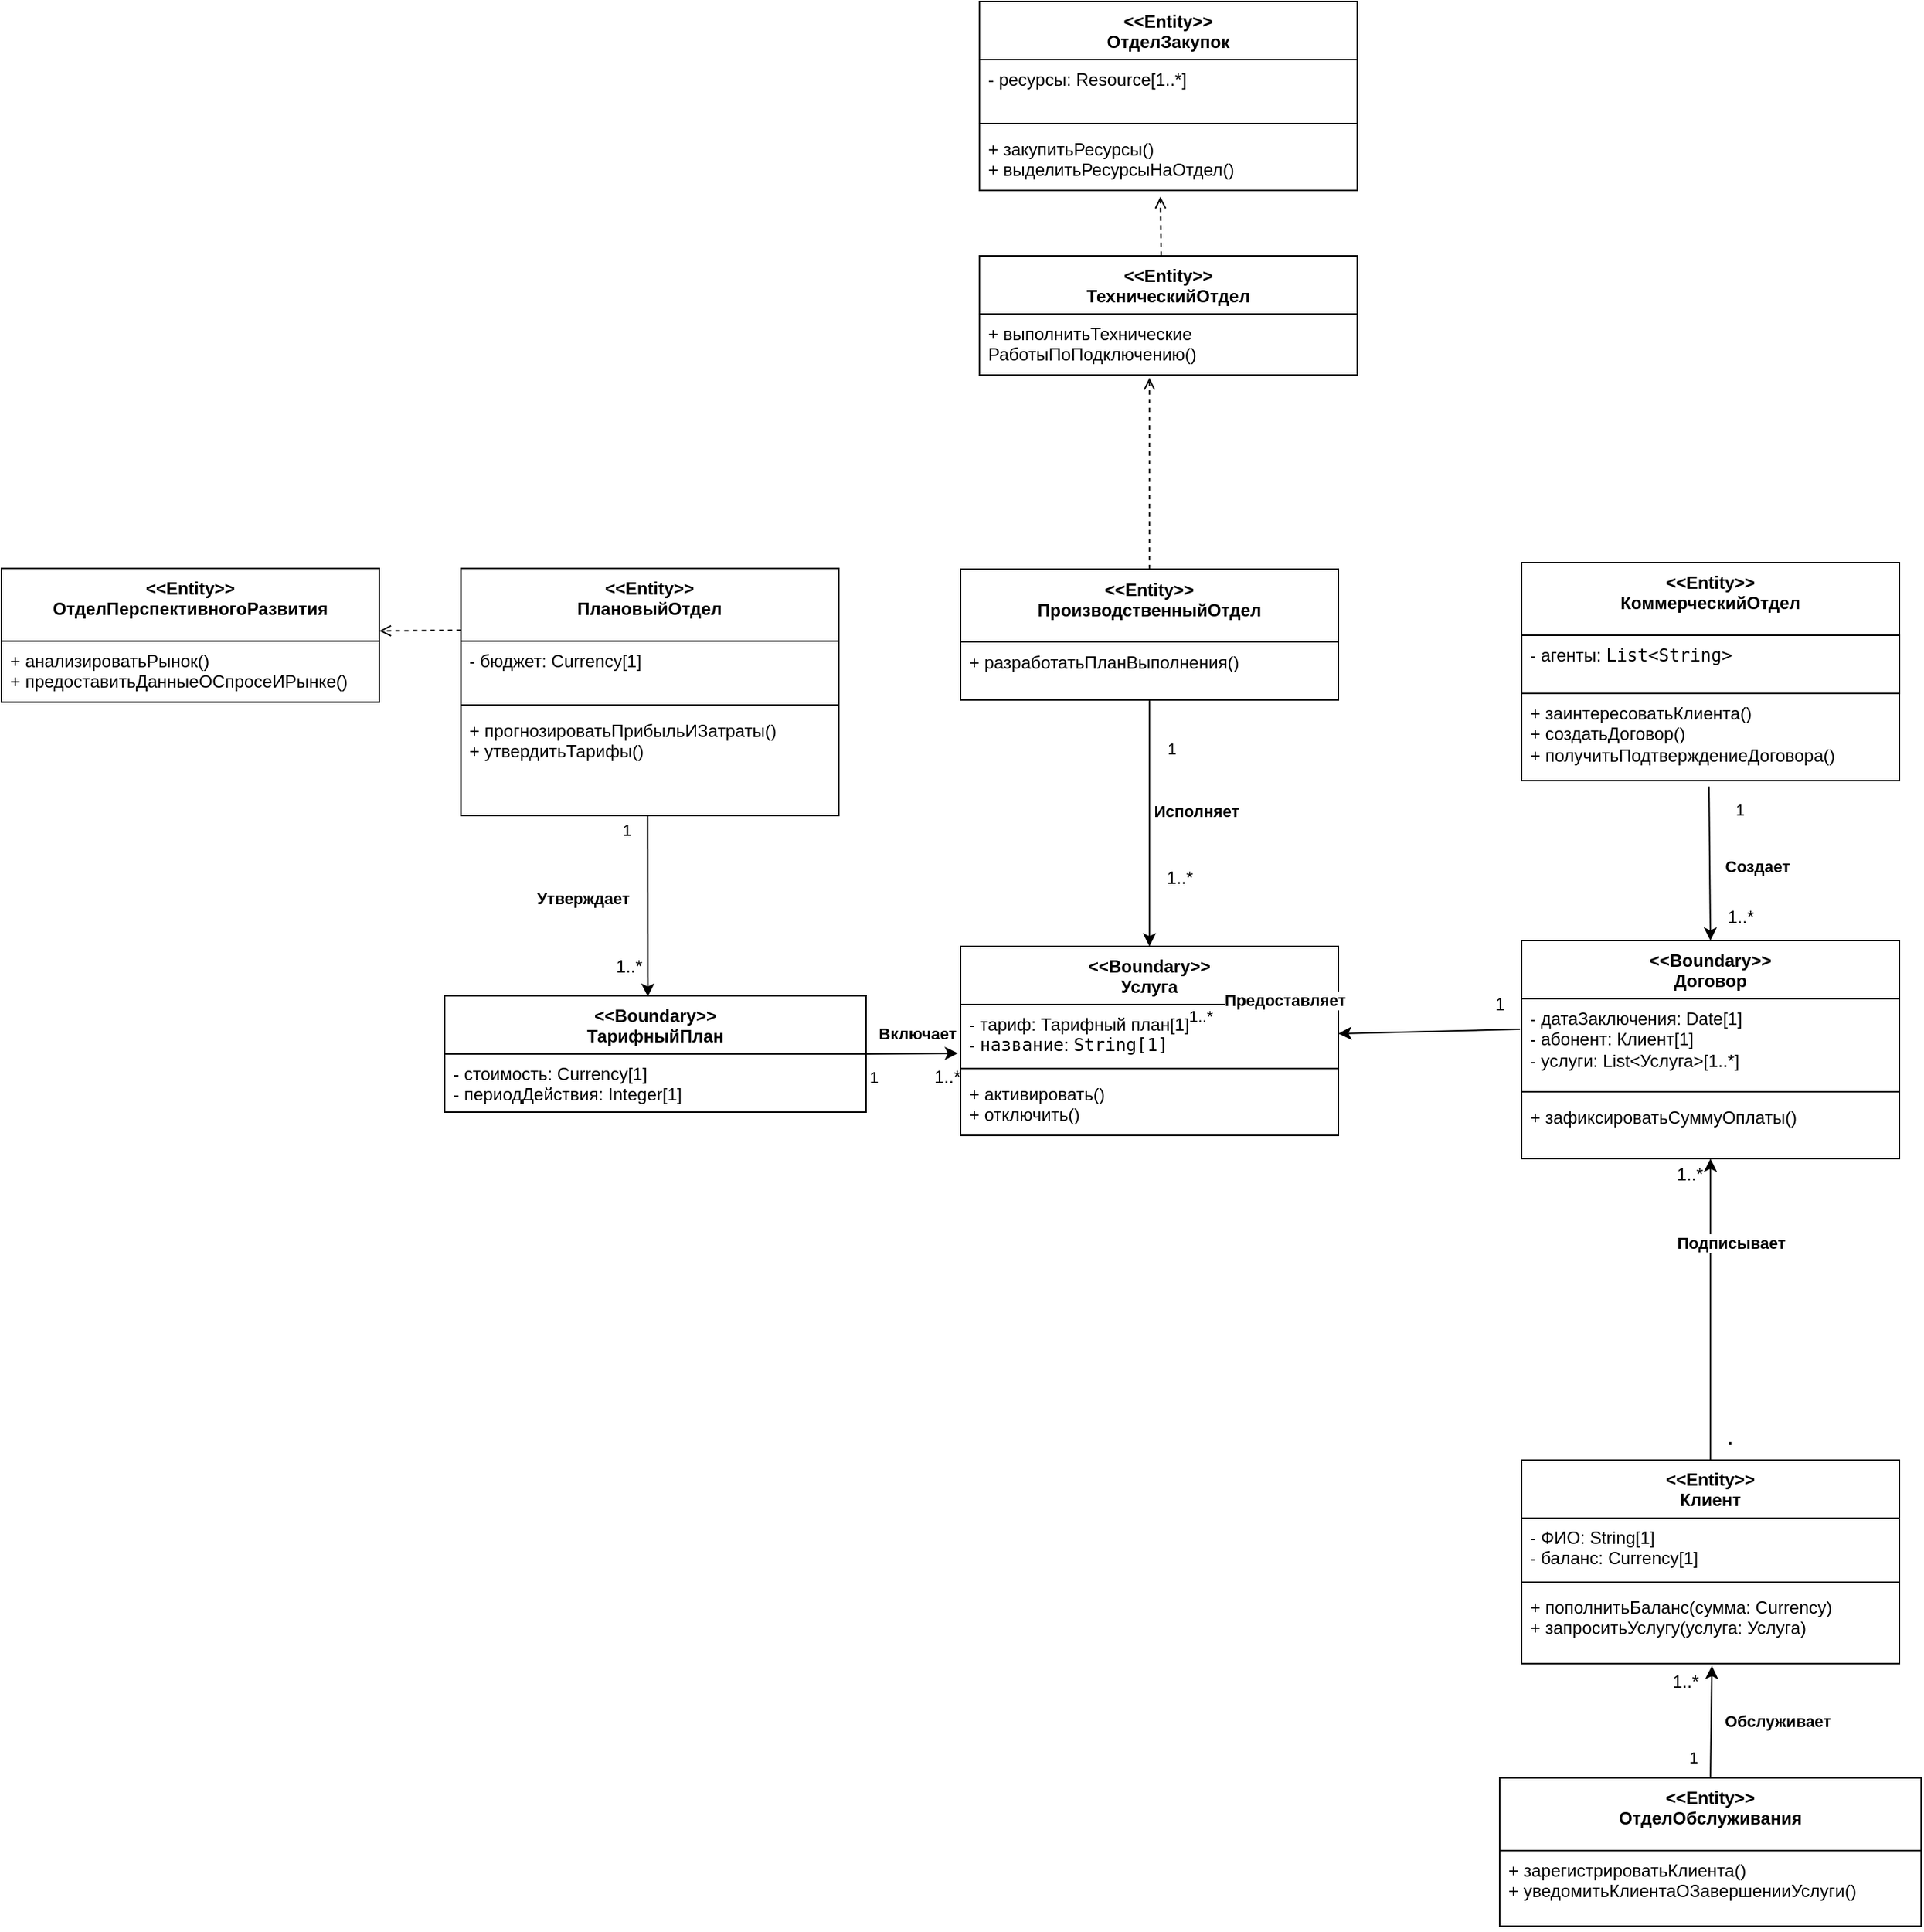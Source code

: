 <mxfile version="26.1.3">
  <diagram name="Страница — 1" id="UrVU0uqpv7EShTGXeRlz">
    <mxGraphModel dx="2607" dy="1395" grid="0" gridSize="10" guides="1" tooltips="1" connect="1" arrows="1" fold="1" page="1" pageScale="1" pageWidth="2339" pageHeight="3300" math="0" shadow="0">
      <root>
        <mxCell id="0" />
        <mxCell id="1" parent="0" />
        <mxCell id="V-TtBSGZ4l5DKQ4Nvbj8-2" value="&lt;div&gt;&amp;lt;&amp;lt;Entity&amp;gt;&amp;gt;&lt;/div&gt;&lt;div&gt;ПроизводственныйОтдел&lt;/div&gt;" style="swimlane;fontStyle=1;align=center;verticalAlign=top;childLayout=stackLayout;horizontal=1;startSize=50;horizontalStack=0;resizeParent=1;resizeParentMax=0;resizeLast=0;collapsible=1;marginBottom=0;whiteSpace=wrap;html=1;" parent="1" vertex="1">
          <mxGeometry x="1387" y="771.53" width="260" height="90" as="geometry" />
        </mxCell>
        <mxCell id="V-TtBSGZ4l5DKQ4Nvbj8-3" value="+ разработатьПланВыполнения()" style="text;strokeColor=none;fillColor=none;align=left;verticalAlign=top;spacingLeft=4;spacingRight=4;overflow=hidden;rotatable=0;points=[[0,0.5],[1,0.5]];portConstraint=eastwest;whiteSpace=wrap;html=1;" parent="V-TtBSGZ4l5DKQ4Nvbj8-2" vertex="1">
          <mxGeometry y="50" width="260" height="40" as="geometry" />
        </mxCell>
        <mxCell id="V-TtBSGZ4l5DKQ4Nvbj8-4" value="&lt;div&gt;&amp;lt;&amp;lt;Entity&amp;gt;&amp;gt;&lt;/div&gt;&lt;div&gt;ТехническийОтдел&lt;/div&gt;" style="swimlane;fontStyle=1;align=center;verticalAlign=top;childLayout=stackLayout;horizontal=1;startSize=40;horizontalStack=0;resizeParent=1;resizeParentMax=0;resizeLast=0;collapsible=1;marginBottom=0;whiteSpace=wrap;html=1;" parent="1" vertex="1">
          <mxGeometry x="1400" y="556" width="260" height="82" as="geometry" />
        </mxCell>
        <mxCell id="V-TtBSGZ4l5DKQ4Nvbj8-5" value="+&amp;nbsp;выполнитьТехнические&lt;div&gt;РаботыПоПодключению()&lt;/div&gt;" style="text;strokeColor=none;fillColor=none;align=left;verticalAlign=top;spacingLeft=4;spacingRight=4;overflow=hidden;rotatable=0;points=[[0,0.5],[1,0.5]];portConstraint=eastwest;whiteSpace=wrap;html=1;" parent="V-TtBSGZ4l5DKQ4Nvbj8-4" vertex="1">
          <mxGeometry y="40" width="260" height="42" as="geometry" />
        </mxCell>
        <mxCell id="V-TtBSGZ4l5DKQ4Nvbj8-6" value="&lt;div&gt;&amp;lt;&amp;lt;Entity&amp;gt;&amp;gt;&lt;/div&gt;&lt;div&gt;ОтделЗакупок&lt;/div&gt;" style="swimlane;fontStyle=1;align=center;verticalAlign=top;childLayout=stackLayout;horizontal=1;startSize=40;horizontalStack=0;resizeParent=1;resizeParentMax=0;resizeLast=0;collapsible=1;marginBottom=0;whiteSpace=wrap;html=1;" parent="1" vertex="1">
          <mxGeometry x="1400" y="381" width="260" height="130" as="geometry" />
        </mxCell>
        <mxCell id="V-TtBSGZ4l5DKQ4Nvbj8-7" value="&lt;div&gt;- ресурсы: Resource[1..*]&lt;/div&gt;" style="text;strokeColor=none;fillColor=none;align=left;verticalAlign=top;spacingLeft=4;spacingRight=4;overflow=hidden;rotatable=0;points=[[0,0.5],[1,0.5]];portConstraint=eastwest;whiteSpace=wrap;html=1;" parent="V-TtBSGZ4l5DKQ4Nvbj8-6" vertex="1">
          <mxGeometry y="40" width="260" height="40" as="geometry" />
        </mxCell>
        <mxCell id="V-TtBSGZ4l5DKQ4Nvbj8-8" value="" style="line;strokeWidth=1;fillColor=none;align=left;verticalAlign=middle;spacingTop=-1;spacingLeft=3;spacingRight=3;rotatable=0;labelPosition=right;points=[];portConstraint=eastwest;strokeColor=inherit;" parent="V-TtBSGZ4l5DKQ4Nvbj8-6" vertex="1">
          <mxGeometry y="80" width="260" height="8" as="geometry" />
        </mxCell>
        <mxCell id="V-TtBSGZ4l5DKQ4Nvbj8-9" value="&lt;div&gt;+ закупитьРесурсы()&lt;/div&gt;&lt;div&gt;+ выделитьРесурсыНаОтдел()&lt;/div&gt;" style="text;strokeColor=none;fillColor=none;align=left;verticalAlign=top;spacingLeft=4;spacingRight=4;overflow=hidden;rotatable=0;points=[[0,0.5],[1,0.5]];portConstraint=eastwest;whiteSpace=wrap;html=1;" parent="V-TtBSGZ4l5DKQ4Nvbj8-6" vertex="1">
          <mxGeometry y="88" width="260" height="42" as="geometry" />
        </mxCell>
        <mxCell id="V-TtBSGZ4l5DKQ4Nvbj8-10" value="&lt;div&gt;&amp;lt;&amp;lt;Entity&amp;gt;&amp;gt;&lt;/div&gt;&lt;div&gt;ПлановыйОтдел&lt;/div&gt;" style="swimlane;fontStyle=1;align=center;verticalAlign=top;childLayout=stackLayout;horizontal=1;startSize=50;horizontalStack=0;resizeParent=1;resizeParentMax=0;resizeLast=0;collapsible=1;marginBottom=0;whiteSpace=wrap;html=1;" parent="1" vertex="1">
          <mxGeometry x="1043.21" y="771" width="260" height="170" as="geometry" />
        </mxCell>
        <mxCell id="V-TtBSGZ4l5DKQ4Nvbj8-11" value="- бюджет: Currency[1]" style="text;strokeColor=none;fillColor=none;align=left;verticalAlign=top;spacingLeft=4;spacingRight=4;overflow=hidden;rotatable=0;points=[[0,0.5],[1,0.5]];portConstraint=eastwest;whiteSpace=wrap;html=1;" parent="V-TtBSGZ4l5DKQ4Nvbj8-10" vertex="1">
          <mxGeometry y="50" width="260" height="40" as="geometry" />
        </mxCell>
        <mxCell id="V-TtBSGZ4l5DKQ4Nvbj8-12" value="" style="line;strokeWidth=1;fillColor=none;align=left;verticalAlign=middle;spacingTop=-1;spacingLeft=3;spacingRight=3;rotatable=0;labelPosition=right;points=[];portConstraint=eastwest;strokeColor=inherit;" parent="V-TtBSGZ4l5DKQ4Nvbj8-10" vertex="1">
          <mxGeometry y="90" width="260" height="8" as="geometry" />
        </mxCell>
        <mxCell id="V-TtBSGZ4l5DKQ4Nvbj8-13" value="&lt;div&gt;&lt;div&gt;+ прогнозироватьПрибыльИЗатраты()&lt;/div&gt;&lt;/div&gt;&lt;div&gt;+&amp;nbsp;&lt;span style=&quot;background-color: initial;&quot;&gt;утвердитьТарифы()&lt;/span&gt;&lt;/div&gt;" style="text;strokeColor=none;fillColor=none;align=left;verticalAlign=top;spacingLeft=4;spacingRight=4;overflow=hidden;rotatable=0;points=[[0,0.5],[1,0.5]];portConstraint=eastwest;whiteSpace=wrap;html=1;" parent="V-TtBSGZ4l5DKQ4Nvbj8-10" vertex="1">
          <mxGeometry y="98" width="260" height="72" as="geometry" />
        </mxCell>
        <mxCell id="V-TtBSGZ4l5DKQ4Nvbj8-14" value="&lt;div&gt;&amp;lt;&amp;lt;Entity&amp;gt;&amp;gt;&lt;/div&gt;&lt;div&gt;КоммерческийОтдел&lt;/div&gt;" style="swimlane;fontStyle=1;align=center;verticalAlign=top;childLayout=stackLayout;horizontal=1;startSize=50;horizontalStack=0;resizeParent=1;resizeParentMax=0;resizeLast=0;collapsible=1;marginBottom=0;whiteSpace=wrap;html=1;" parent="1" vertex="1">
          <mxGeometry x="1773.04" y="767" width="260" height="150" as="geometry" />
        </mxCell>
        <mxCell id="V-TtBSGZ4l5DKQ4Nvbj8-15" value="- агенты: &lt;code&gt;List&amp;lt;String&amp;gt;&lt;/code&gt;" style="text;strokeColor=default;fillColor=none;align=left;verticalAlign=top;spacingLeft=4;spacingRight=4;overflow=hidden;rotatable=0;points=[[0,0.5],[1,0.5]];portConstraint=eastwest;whiteSpace=wrap;html=1;" parent="V-TtBSGZ4l5DKQ4Nvbj8-14" vertex="1">
          <mxGeometry y="50" width="260" height="40" as="geometry" />
        </mxCell>
        <mxCell id="V-TtBSGZ4l5DKQ4Nvbj8-16" value="+ заинтересоватьКлиента()&lt;div&gt;+&amp;nbsp;&lt;span style=&quot;background-color: initial;&quot;&gt;создатьДоговор()&lt;/span&gt;&lt;br&gt;&lt;/div&gt;&lt;div&gt;+ получитьПодтверждениеДоговора()&lt;br&gt;&lt;/div&gt;" style="text;strokeColor=none;fillColor=none;align=left;verticalAlign=top;spacingLeft=4;spacingRight=4;overflow=hidden;rotatable=0;points=[[0,0.5],[1,0.5]];portConstraint=eastwest;whiteSpace=wrap;html=1;" parent="V-TtBSGZ4l5DKQ4Nvbj8-14" vertex="1">
          <mxGeometry y="90" width="260" height="60" as="geometry" />
        </mxCell>
        <mxCell id="V-TtBSGZ4l5DKQ4Nvbj8-17" value="&lt;div&gt;&amp;lt;&amp;lt;Entity&amp;gt;&amp;gt;&lt;/div&gt;&lt;div&gt;ОтделОбслуживания&lt;/div&gt;" style="swimlane;fontStyle=1;align=center;verticalAlign=top;childLayout=stackLayout;horizontal=1;startSize=50;horizontalStack=0;resizeParent=1;resizeParentMax=0;resizeLast=0;collapsible=1;marginBottom=0;whiteSpace=wrap;html=1;" parent="1" vertex="1">
          <mxGeometry x="1758.04" y="1603" width="290" height="102" as="geometry" />
        </mxCell>
        <mxCell id="V-TtBSGZ4l5DKQ4Nvbj8-18" value="+ зарегистрироватьКлиента()&lt;div&gt;+&amp;nbsp;&lt;span style=&quot;background-color: initial;&quot;&gt;уведомитьКлиентаОЗавершенииУслуги()&lt;/span&gt;&lt;br&gt;&lt;/div&gt;&lt;div&gt;&lt;br&gt;&lt;/div&gt;" style="text;strokeColor=none;fillColor=none;align=left;verticalAlign=top;spacingLeft=4;spacingRight=4;overflow=hidden;rotatable=0;points=[[0,0.5],[1,0.5]];portConstraint=eastwest;whiteSpace=wrap;html=1;" parent="V-TtBSGZ4l5DKQ4Nvbj8-17" vertex="1">
          <mxGeometry y="50" width="290" height="52" as="geometry" />
        </mxCell>
        <mxCell id="V-TtBSGZ4l5DKQ4Nvbj8-19" value="&lt;div&gt;&amp;lt;&amp;lt;Entity&amp;gt;&amp;gt;&lt;/div&gt;&lt;div&gt;ОтделПерспективногоРазвития&lt;/div&gt;" style="swimlane;fontStyle=1;align=center;verticalAlign=top;childLayout=stackLayout;horizontal=1;startSize=50;horizontalStack=0;resizeParent=1;resizeParentMax=0;resizeLast=0;collapsible=1;marginBottom=0;whiteSpace=wrap;html=1;" parent="1" vertex="1">
          <mxGeometry x="727" y="771" width="260" height="92" as="geometry" />
        </mxCell>
        <mxCell id="V-TtBSGZ4l5DKQ4Nvbj8-20" value="&lt;div&gt;+&amp;nbsp;&lt;span style=&quot;background-color: initial;&quot;&gt;анализироватьРынок()&lt;/span&gt;&lt;br&gt;&lt;/div&gt;&lt;div&gt;&lt;span style=&quot;background-color: initial;&quot;&gt;+&amp;nbsp;&lt;/span&gt;&lt;span style=&quot;background-color: initial;&quot;&gt;предоставитьДанныеОСпросеИРынке()&lt;/span&gt;&lt;/div&gt;&lt;div&gt;&lt;br&gt;&lt;/div&gt;" style="text;strokeColor=none;fillColor=none;align=left;verticalAlign=top;spacingLeft=4;spacingRight=4;overflow=hidden;rotatable=0;points=[[0,0.5],[1,0.5]];portConstraint=eastwest;whiteSpace=wrap;html=1;" parent="V-TtBSGZ4l5DKQ4Nvbj8-19" vertex="1">
          <mxGeometry y="50" width="260" height="42" as="geometry" />
        </mxCell>
        <mxCell id="V-TtBSGZ4l5DKQ4Nvbj8-21" value="&lt;div&gt;&amp;lt;&amp;lt;Entity&amp;gt;&amp;gt;&lt;/div&gt;Клиент" style="swimlane;fontStyle=1;align=center;verticalAlign=top;childLayout=stackLayout;horizontal=1;startSize=40;horizontalStack=0;resizeParent=1;resizeParentMax=0;resizeLast=0;collapsible=1;marginBottom=0;whiteSpace=wrap;html=1;" parent="1" vertex="1">
          <mxGeometry x="1773.04" y="1384.34" width="260" height="140" as="geometry" />
        </mxCell>
        <mxCell id="V-TtBSGZ4l5DKQ4Nvbj8-22" value="&lt;div&gt;- ФИО: String[1]&lt;br&gt;&lt;/div&gt;&lt;div&gt;- баланс: Currency[1]&lt;/div&gt;" style="text;strokeColor=none;fillColor=none;align=left;verticalAlign=top;spacingLeft=4;spacingRight=4;overflow=hidden;rotatable=0;points=[[0,0.5],[1,0.5]];portConstraint=eastwest;whiteSpace=wrap;html=1;" parent="V-TtBSGZ4l5DKQ4Nvbj8-21" vertex="1">
          <mxGeometry y="40" width="260" height="40" as="geometry" />
        </mxCell>
        <mxCell id="V-TtBSGZ4l5DKQ4Nvbj8-23" value="" style="line;strokeWidth=1;fillColor=none;align=left;verticalAlign=middle;spacingTop=-1;spacingLeft=3;spacingRight=3;rotatable=0;labelPosition=right;points=[];portConstraint=eastwest;strokeColor=inherit;" parent="V-TtBSGZ4l5DKQ4Nvbj8-21" vertex="1">
          <mxGeometry y="80" width="260" height="8" as="geometry" />
        </mxCell>
        <mxCell id="V-TtBSGZ4l5DKQ4Nvbj8-24" value="+ пополнитьБаланс(сумма: Currency)&lt;div&gt;+ &lt;span style=&quot;background-color: initial;&quot;&gt;запроситьУслугу(услуга: Услуга)&lt;/span&gt;&lt;/div&gt;" style="text;strokeColor=none;fillColor=none;align=left;verticalAlign=top;spacingLeft=4;spacingRight=4;overflow=hidden;rotatable=0;points=[[0,0.5],[1,0.5]];portConstraint=eastwest;whiteSpace=wrap;html=1;" parent="V-TtBSGZ4l5DKQ4Nvbj8-21" vertex="1">
          <mxGeometry y="88" width="260" height="52" as="geometry" />
        </mxCell>
        <mxCell id="V-TtBSGZ4l5DKQ4Nvbj8-25" value="&lt;div&gt;&amp;lt;&amp;lt;Boundary&amp;gt;&amp;gt;&lt;/div&gt;&lt;div&gt;Договор&lt;/div&gt;" style="swimlane;fontStyle=1;align=center;verticalAlign=top;childLayout=stackLayout;horizontal=1;startSize=40;horizontalStack=0;resizeParent=1;resizeParentMax=0;resizeLast=0;collapsible=1;marginBottom=0;whiteSpace=wrap;html=1;" parent="1" vertex="1">
          <mxGeometry x="1773.04" y="1027" width="260" height="150" as="geometry" />
        </mxCell>
        <mxCell id="V-TtBSGZ4l5DKQ4Nvbj8-26" value="&lt;div&gt;- датаЗаключения: Date[1]&lt;/div&gt;&lt;div&gt;- абонент: Клиент[1]&lt;br&gt;&lt;/div&gt;&lt;div&gt;- услуги: List&amp;lt;Услуга&amp;gt;[1..*]&lt;/div&gt;" style="text;strokeColor=none;fillColor=none;align=left;verticalAlign=top;spacingLeft=4;spacingRight=4;overflow=hidden;rotatable=0;points=[[0,0.5],[1,0.5]];portConstraint=eastwest;whiteSpace=wrap;html=1;" parent="V-TtBSGZ4l5DKQ4Nvbj8-25" vertex="1">
          <mxGeometry y="40" width="260" height="60" as="geometry" />
        </mxCell>
        <mxCell id="V-TtBSGZ4l5DKQ4Nvbj8-27" value="" style="line;strokeWidth=1;fillColor=none;align=left;verticalAlign=middle;spacingTop=-1;spacingLeft=3;spacingRight=3;rotatable=0;labelPosition=right;points=[];portConstraint=eastwest;strokeColor=inherit;" parent="V-TtBSGZ4l5DKQ4Nvbj8-25" vertex="1">
          <mxGeometry y="100" width="260" height="8" as="geometry" />
        </mxCell>
        <mxCell id="V-TtBSGZ4l5DKQ4Nvbj8-28" value="+ зафиксироватьСуммуОплаты()&lt;div&gt;&lt;br&gt;&lt;/div&gt;" style="text;strokeColor=none;fillColor=none;align=left;verticalAlign=top;spacingLeft=4;spacingRight=4;overflow=hidden;rotatable=0;points=[[0,0.5],[1,0.5]];portConstraint=eastwest;whiteSpace=wrap;html=1;" parent="V-TtBSGZ4l5DKQ4Nvbj8-25" vertex="1">
          <mxGeometry y="108" width="260" height="42" as="geometry" />
        </mxCell>
        <mxCell id="V-TtBSGZ4l5DKQ4Nvbj8-29" value="&lt;div&gt;&amp;lt;&amp;lt;Boundary&amp;gt;&amp;gt;&lt;/div&gt;&lt;div&gt;Услуга&lt;/div&gt;" style="swimlane;fontStyle=1;align=center;verticalAlign=top;childLayout=stackLayout;horizontal=1;startSize=40;horizontalStack=0;resizeParent=1;resizeParentMax=0;resizeLast=0;collapsible=1;marginBottom=0;whiteSpace=wrap;html=1;" parent="1" vertex="1">
          <mxGeometry x="1387" y="1031" width="260" height="130" as="geometry" />
        </mxCell>
        <mxCell id="V-TtBSGZ4l5DKQ4Nvbj8-30" value="- тариф: Тарифный план[1]&lt;div&gt;&lt;font face=&quot;Helvetica&quot;&gt;-&amp;nbsp;&lt;code&gt;название&lt;/code&gt;: &lt;code&gt;String[1]&lt;/code&gt;&lt;br&gt;&lt;/font&gt;&lt;div&gt;&lt;span style=&quot;background-color: initial;&quot;&gt;&lt;br&gt;&lt;/span&gt;&lt;/div&gt;&lt;/div&gt;" style="text;strokeColor=none;fillColor=none;align=left;verticalAlign=top;spacingLeft=4;spacingRight=4;overflow=hidden;rotatable=0;points=[[0,0.5],[1,0.5]];portConstraint=eastwest;whiteSpace=wrap;html=1;" parent="V-TtBSGZ4l5DKQ4Nvbj8-29" vertex="1">
          <mxGeometry y="40" width="260" height="40" as="geometry" />
        </mxCell>
        <mxCell id="V-TtBSGZ4l5DKQ4Nvbj8-31" value="" style="line;strokeWidth=1;fillColor=none;align=left;verticalAlign=middle;spacingTop=-1;spacingLeft=3;spacingRight=3;rotatable=0;labelPosition=right;points=[];portConstraint=eastwest;strokeColor=inherit;" parent="V-TtBSGZ4l5DKQ4Nvbj8-29" vertex="1">
          <mxGeometry y="80" width="260" height="8" as="geometry" />
        </mxCell>
        <mxCell id="V-TtBSGZ4l5DKQ4Nvbj8-32" value="+ активировать()&lt;div&gt;+ отключить()&lt;/div&gt;" style="text;strokeColor=none;fillColor=none;align=left;verticalAlign=top;spacingLeft=4;spacingRight=4;overflow=hidden;rotatable=0;points=[[0,0.5],[1,0.5]];portConstraint=eastwest;whiteSpace=wrap;html=1;" parent="V-TtBSGZ4l5DKQ4Nvbj8-29" vertex="1">
          <mxGeometry y="88" width="260" height="42" as="geometry" />
        </mxCell>
        <mxCell id="V-TtBSGZ4l5DKQ4Nvbj8-33" value="" style="resizable=0;html=1;align=right;verticalAlign=bottom;labelBackgroundColor=none;" parent="1" connectable="0" vertex="1">
          <mxGeometry x="1303.21" y="1140" as="geometry" />
        </mxCell>
        <mxCell id="V-TtBSGZ4l5DKQ4Nvbj8-34" value="" style="resizable=0;html=1;align=right;verticalAlign=bottom;labelBackgroundColor=none;" parent="1" connectable="0" vertex="1">
          <mxGeometry x="1998.732" y="1207.054" as="geometry" />
        </mxCell>
        <mxCell id="V-TtBSGZ4l5DKQ4Nvbj8-35" value="" style="resizable=0;html=1;align=right;verticalAlign=bottom;labelBackgroundColor=none;" parent="1" connectable="0" vertex="1">
          <mxGeometry x="1173.214" y="1085.471" as="geometry" />
        </mxCell>
        <mxCell id="V-TtBSGZ4l5DKQ4Nvbj8-36" value="&lt;div&gt;&amp;lt;&amp;lt;Boundary&amp;gt;&amp;gt;&lt;/div&gt;&lt;div&gt;ТарифныйПлан&lt;span style=&quot;color: rgba(0, 0, 0, 0); font-family: monospace; font-size: 0px; font-weight: 400; text-align: start; text-wrap: nowrap; background-color: initial;&quot;&gt;%3CmxGraphModel%3E%3Croot%3E%3CmxCell%20id%3D%220%22%2F%3E%3CmxCell%20id%3D%221%22%20parent%3D%220%22%2F%3E%3CmxCell%20id%3D%222%22%20value%3D%22%26lt%3Bdiv%26gt%3B%26amp%3Blt%3B%26amp%3Blt%3BEntity%26amp%3Bgt%3B%26amp%3Bgt%3B%26lt%3B%2Fdiv%26gt%3B%D0%90%D0%B1%D0%BE%D0%BD%D0%B5%D0%BD%D1%82%22%20style%3D%22swimlane%3BfontStyle%3D1%3Balign%3Dcenter%3BverticalAlign%3Dtop%3BchildLayout%3DstackLayout%3Bhorizontal%3D1%3BstartSize%3D40%3BhorizontalStack%3D0%3BresizeParent%3D1%3BresizeParentMax%3D0%3BresizeLast%3D0%3Bcollapsible%3D1%3BmarginBottom%3D0%3BwhiteSpace%3Dwrap%3Bhtml%3D1%3B%22%20vertex%3D%221%22%20parent%3D%221%22%3E%3CmxGeometry%20x%3D%22310%22%20y%3D%22160%22%20width%3D%22160%22%20height%3D%22110%22%20as%3D%22geometry%22%2F%3E%3C%2FmxCell%3E%3CmxCell%20id%3D%223%22%20value%3D%22%2B%20field%3A%20type%22%20style%3D%22text%3BstrokeColor%3Dnone%3BfillColor%3Dnone%3Balign%3Dleft%3BverticalAlign%3Dtop%3BspacingLeft%3D4%3BspacingRight%3D4%3Boverflow%3Dhidden%3Brotatable%3D0%3Bpoints%3D%5B%5B0%2C0.5%5D%2C%5B1%2C0.5%5D%5D%3BportConstraint%3Deastwest%3BwhiteSpace%3Dwrap%3Bhtml%3D1%3B%22%20vertex%3D%221%22%20parent%3D%222%22%3E%3CmxGeometry%20y%3D%2240%22%20width%3D%22160%22%20height%3D%2226%22%20as%3D%22geometry%22%2F%3E%3C%2FmxCell%3E%3CmxCell%20id%3D%224%22%20value%3D%22%22%20style%3D%22line%3BstrokeWidth%3D1%3BfillColor%3Dnone%3Balign%3Dleft%3BverticalAlign%3Dmiddle%3BspacingTop%3D-1%3BspacingLeft%3D3%3BspacingRight%3D3%3Brotatable%3D0%3BlabelPosition%3Dright%3Bpoints%3D%5B%5D%3BportConstraint%3Deastwest%3BstrokeColor%3Dinherit%3B%22%20vertex%3D%221%22%20parent%3D%222%22%3E%3CmxGeometry%20y%3D%2266%22%20width%3D%22160%22%20height%3D%228%22%20as%3D%22geometry%22%2F%3E%3C%2FmxCell%3E%3CmxCell%20id%3D%225%22%20value%3D%22%2B%20%D0%97%D0%B0%D0%BA%D0%BB%D1%8E%D1%87%D0%B8%D1%82%D1%8C%20%D0%B4%D0%BE%D0%B3%D0%BE%D0%B2%D0%BE%D1%80(type)%3A%20type%22%20style%3D%22text%3BstrokeColor%3Dnone%3BfillColor%3Dnone%3Balign%3Dleft%3BverticalAlign%3Dtop%3BspacingLeft%3D4%3BspacingRight%3D4%3Boverflow%3Dhidden%3Brotatable%3D0%3Bpoints%3D%5B%5B0%2C0.5%5D%2C%5B1%2C0.5%5D%5D%3BportConstraint%3Deastwest%3BwhiteSpace%3Dwrap%3Bhtml%3D1%3B%22%20vertex%3D%221%22%20parent%3D%222%22%3E%3CmxGeometry%20y%3D%2274%22%20width%3D%22160%22%20height%3D%2236%22%20as%3D%22geometry%22%2F%3E%3C%2FmxCell%3E%3C%2Froot%3E%3C%2FmxGraphModel%3E&lt;/span&gt;&lt;/div&gt;" style="swimlane;fontStyle=1;align=center;verticalAlign=top;childLayout=stackLayout;horizontal=1;startSize=40;horizontalStack=0;resizeParent=1;resizeParentMax=0;resizeLast=0;collapsible=1;marginBottom=0;whiteSpace=wrap;html=1;" parent="1" vertex="1">
          <mxGeometry x="1032" y="1065" width="290" height="80" as="geometry">
            <mxRectangle x="-470" y="50" width="130" height="40" as="alternateBounds" />
          </mxGeometry>
        </mxCell>
        <mxCell id="V-TtBSGZ4l5DKQ4Nvbj8-37" value="&lt;div&gt;&lt;span style=&quot;background-color: initial;&quot;&gt;- стоимость: Currency[1]&lt;/span&gt;&lt;br&gt;&lt;/div&gt;&lt;div&gt;- периодДействия: Integer[1]&lt;br&gt;&lt;/div&gt;" style="text;strokeColor=none;fillColor=none;align=left;verticalAlign=top;spacingLeft=4;spacingRight=4;overflow=hidden;rotatable=0;points=[[0,0.5],[1,0.5]];portConstraint=eastwest;whiteSpace=wrap;html=1;" parent="V-TtBSGZ4l5DKQ4Nvbj8-36" vertex="1">
          <mxGeometry y="40" width="290" height="40" as="geometry" />
        </mxCell>
        <mxCell id="V-TtBSGZ4l5DKQ4Nvbj8-38" value="" style="endArrow=none;html=1;rounded=0;align=center;verticalAlign=top;endFill=0;labelBackgroundColor=none;entryX=0.5;entryY=0;entryDx=0;entryDy=0;startArrow=classic;startFill=1;fontSize=17;" parent="1" target="V-TtBSGZ4l5DKQ4Nvbj8-21" edge="1">
          <mxGeometry relative="1" as="geometry">
            <mxPoint x="1903.04" y="1177" as="sourcePoint" />
            <mxPoint x="2443.04" y="1321" as="targetPoint" />
          </mxGeometry>
        </mxCell>
        <mxCell id="V-TtBSGZ4l5DKQ4Nvbj8-39" value="1..*" style="resizable=0;html=1;align=left;verticalAlign=top;labelBackgroundColor=none;" parent="V-TtBSGZ4l5DKQ4Nvbj8-38" connectable="0" vertex="1">
          <mxGeometry x="-1" relative="1" as="geometry">
            <mxPoint x="-28" y="346" as="offset" />
          </mxGeometry>
        </mxCell>
        <mxCell id="V-TtBSGZ4l5DKQ4Nvbj8-40" value="" style="resizable=0;html=1;align=right;verticalAlign=bottom;labelBackgroundColor=none;" parent="V-TtBSGZ4l5DKQ4Nvbj8-38" connectable="0" vertex="1">
          <mxGeometry x="1" relative="1" as="geometry">
            <mxPoint x="-45" y="259" as="offset" />
          </mxGeometry>
        </mxCell>
        <mxCell id="V-TtBSGZ4l5DKQ4Nvbj8-41" value="." style="edgeLabel;html=1;align=center;verticalAlign=middle;resizable=0;points=[];fontSize=19;" parent="V-TtBSGZ4l5DKQ4Nvbj8-38" vertex="1" connectable="0">
          <mxGeometry x="0.6" y="1" relative="1" as="geometry">
            <mxPoint x="12" y="25" as="offset" />
          </mxGeometry>
        </mxCell>
        <mxCell id="V-TtBSGZ4l5DKQ4Nvbj8-42" value="&lt;b&gt;Подписывает&lt;/b&gt;" style="edgeLabel;html=1;align=center;verticalAlign=middle;resizable=0;points=[];" parent="V-TtBSGZ4l5DKQ4Nvbj8-38" vertex="1" connectable="0">
          <mxGeometry x="-0.314" relative="1" as="geometry">
            <mxPoint x="14" y="-13" as="offset" />
          </mxGeometry>
        </mxCell>
        <mxCell id="V-TtBSGZ4l5DKQ4Nvbj8-43" value="" style="endArrow=classic;html=1;rounded=0;align=center;verticalAlign=top;endFill=1;labelBackgroundColor=none;exitX=0.497;exitY=1.016;exitDx=0;exitDy=0;entryX=0.5;entryY=0;entryDx=0;entryDy=0;strokeColor=default;exitPerimeter=0;" parent="1" target="V-TtBSGZ4l5DKQ4Nvbj8-25" edge="1">
          <mxGeometry relative="1" as="geometry">
            <mxPoint x="1902.04" y="921" as="sourcePoint" />
            <mxPoint x="1903.04" y="1017" as="targetPoint" />
          </mxGeometry>
        </mxCell>
        <mxCell id="V-TtBSGZ4l5DKQ4Nvbj8-44" value="1..*" style="resizable=0;html=1;align=left;verticalAlign=top;labelBackgroundColor=none;" parent="V-TtBSGZ4l5DKQ4Nvbj8-43" connectable="0" vertex="1">
          <mxGeometry x="-1" relative="1" as="geometry">
            <mxPoint x="11" y="76" as="offset" />
          </mxGeometry>
        </mxCell>
        <mxCell id="V-TtBSGZ4l5DKQ4Nvbj8-45" value="" style="resizable=0;html=1;align=right;verticalAlign=bottom;labelBackgroundColor=none;" parent="V-TtBSGZ4l5DKQ4Nvbj8-43" connectable="0" vertex="1">
          <mxGeometry x="1" relative="1" as="geometry" />
        </mxCell>
        <mxCell id="V-TtBSGZ4l5DKQ4Nvbj8-46" value="1" style="edgeLabel;html=1;align=center;verticalAlign=middle;resizable=0;points=[];" parent="V-TtBSGZ4l5DKQ4Nvbj8-43" vertex="1" connectable="0">
          <mxGeometry x="0.6" y="1" relative="1" as="geometry">
            <mxPoint x="19" y="-69" as="offset" />
          </mxGeometry>
        </mxCell>
        <mxCell id="V-TtBSGZ4l5DKQ4Nvbj8-47" value="&lt;b&gt;Создает&lt;/b&gt;" style="edgeLabel;html=1;align=center;verticalAlign=middle;resizable=0;points=[];" parent="V-TtBSGZ4l5DKQ4Nvbj8-43" vertex="1" connectable="0">
          <mxGeometry x="-0.314" relative="1" as="geometry">
            <mxPoint x="32" y="18" as="offset" />
          </mxGeometry>
        </mxCell>
        <mxCell id="V-TtBSGZ4l5DKQ4Nvbj8-48" value="" style="endArrow=classic;html=1;rounded=0;align=center;verticalAlign=top;endFill=1;labelBackgroundColor=none;exitX=0.5;exitY=0;exitDx=0;exitDy=0;strokeColor=default;" parent="1" edge="1" source="V-TtBSGZ4l5DKQ4Nvbj8-17">
          <mxGeometry relative="1" as="geometry">
            <mxPoint x="2302.27" y="864" as="sourcePoint" />
            <mxPoint x="1904.04" y="1526" as="targetPoint" />
            <Array as="points" />
          </mxGeometry>
        </mxCell>
        <mxCell id="V-TtBSGZ4l5DKQ4Nvbj8-49" value="1..*" style="resizable=0;html=1;align=left;verticalAlign=top;labelBackgroundColor=none;" parent="V-TtBSGZ4l5DKQ4Nvbj8-48" connectable="0" vertex="1">
          <mxGeometry x="-1" relative="1" as="geometry">
            <mxPoint x="-25" y="-429" as="offset" />
          </mxGeometry>
        </mxCell>
        <mxCell id="V-TtBSGZ4l5DKQ4Nvbj8-50" value="" style="resizable=0;html=1;align=right;verticalAlign=bottom;labelBackgroundColor=none;" parent="V-TtBSGZ4l5DKQ4Nvbj8-48" connectable="0" vertex="1">
          <mxGeometry x="1" relative="1" as="geometry" />
        </mxCell>
        <mxCell id="V-TtBSGZ4l5DKQ4Nvbj8-51" value="1" style="edgeLabel;html=1;align=center;verticalAlign=middle;resizable=0;points=[];" parent="V-TtBSGZ4l5DKQ4Nvbj8-48" vertex="1" connectable="0">
          <mxGeometry x="0.6" y="1" relative="1" as="geometry">
            <mxPoint x="-12" y="47" as="offset" />
          </mxGeometry>
        </mxCell>
        <mxCell id="V-TtBSGZ4l5DKQ4Nvbj8-52" value="&lt;b&gt;Обслуживает&lt;/b&gt;" style="edgeLabel;html=1;align=center;verticalAlign=middle;resizable=0;points=[];" parent="V-TtBSGZ4l5DKQ4Nvbj8-48" vertex="1" connectable="0">
          <mxGeometry x="-0.314" relative="1" as="geometry">
            <mxPoint x="45" y="-13" as="offset" />
          </mxGeometry>
        </mxCell>
        <mxCell id="V-TtBSGZ4l5DKQ4Nvbj8-53" value="" style="endArrow=open;html=1;rounded=0;align=center;verticalAlign=bottom;dashed=1;endFill=0;labelBackgroundColor=none;entryX=0.45;entryY=1.046;entryDx=0;entryDy=0;exitX=0.5;exitY=0;exitDx=0;exitDy=0;entryPerimeter=0;" parent="1" source="V-TtBSGZ4l5DKQ4Nvbj8-2" target="V-TtBSGZ4l5DKQ4Nvbj8-5" edge="1">
          <mxGeometry relative="1" as="geometry">
            <mxPoint x="898" y="880.53" as="sourcePoint" />
            <mxPoint x="957" y="880.53" as="targetPoint" />
          </mxGeometry>
        </mxCell>
        <mxCell id="V-TtBSGZ4l5DKQ4Nvbj8-54" value="" style="resizable=0;html=1;align=center;verticalAlign=top;labelBackgroundColor=none;" parent="V-TtBSGZ4l5DKQ4Nvbj8-53" connectable="0" vertex="1">
          <mxGeometry relative="1" as="geometry" />
        </mxCell>
        <mxCell id="V-TtBSGZ4l5DKQ4Nvbj8-55" value="" style="endArrow=open;html=1;rounded=0;align=center;verticalAlign=bottom;dashed=1;endFill=0;labelBackgroundColor=none;exitX=0;exitY=0.25;exitDx=0;exitDy=0;" parent="1" source="V-TtBSGZ4l5DKQ4Nvbj8-10" edge="1">
          <mxGeometry relative="1" as="geometry">
            <mxPoint x="2387" y="856" as="sourcePoint" />
            <mxPoint x="987" y="814" as="targetPoint" />
          </mxGeometry>
        </mxCell>
        <mxCell id="V-TtBSGZ4l5DKQ4Nvbj8-56" value="" style="resizable=0;html=1;align=center;verticalAlign=top;labelBackgroundColor=none;" parent="V-TtBSGZ4l5DKQ4Nvbj8-55" connectable="0" vertex="1">
          <mxGeometry relative="1" as="geometry" />
        </mxCell>
        <mxCell id="V-TtBSGZ4l5DKQ4Nvbj8-57" value="" style="endArrow=open;html=1;rounded=0;align=center;verticalAlign=bottom;dashed=1;endFill=0;labelBackgroundColor=none;entryX=0.479;entryY=1.101;entryDx=0;entryDy=0;exitX=0.481;exitY=-0.001;exitDx=0;exitDy=0;entryPerimeter=0;exitPerimeter=0;" parent="1" source="V-TtBSGZ4l5DKQ4Nvbj8-4" target="V-TtBSGZ4l5DKQ4Nvbj8-9" edge="1">
          <mxGeometry relative="1" as="geometry">
            <mxPoint x="1350" y="636" as="sourcePoint" />
            <mxPoint x="1412" y="636" as="targetPoint" />
          </mxGeometry>
        </mxCell>
        <mxCell id="V-TtBSGZ4l5DKQ4Nvbj8-58" value="" style="resizable=0;html=1;align=center;verticalAlign=top;labelBackgroundColor=none;" parent="V-TtBSGZ4l5DKQ4Nvbj8-57" connectable="0" vertex="1">
          <mxGeometry relative="1" as="geometry" />
        </mxCell>
        <mxCell id="V-TtBSGZ4l5DKQ4Nvbj8-59" value="" style="endArrow=classic;html=1;rounded=0;align=center;verticalAlign=top;endFill=1;labelBackgroundColor=none;exitX=0.494;exitY=1.002;exitDx=0;exitDy=0;entryX=0.482;entryY=0.007;entryDx=0;entryDy=0;exitPerimeter=0;entryPerimeter=0;" parent="1" source="V-TtBSGZ4l5DKQ4Nvbj8-13" target="V-TtBSGZ4l5DKQ4Nvbj8-36" edge="1">
          <mxGeometry relative="1" as="geometry">
            <mxPoint x="2811" y="939" as="sourcePoint" />
            <mxPoint x="2812" y="1021" as="targetPoint" />
          </mxGeometry>
        </mxCell>
        <mxCell id="V-TtBSGZ4l5DKQ4Nvbj8-60" value="1..*" style="resizable=0;html=1;align=left;verticalAlign=top;labelBackgroundColor=none;" parent="V-TtBSGZ4l5DKQ4Nvbj8-59" connectable="0" vertex="1">
          <mxGeometry x="-1" relative="1" as="geometry">
            <mxPoint x="-24" y="90" as="offset" />
          </mxGeometry>
        </mxCell>
        <mxCell id="V-TtBSGZ4l5DKQ4Nvbj8-61" value="" style="resizable=0;html=1;align=right;verticalAlign=bottom;labelBackgroundColor=none;" parent="V-TtBSGZ4l5DKQ4Nvbj8-59" connectable="0" vertex="1">
          <mxGeometry x="1" relative="1" as="geometry" />
        </mxCell>
        <mxCell id="V-TtBSGZ4l5DKQ4Nvbj8-62" value="1" style="edgeLabel;html=1;align=center;verticalAlign=middle;resizable=0;points=[];" parent="V-TtBSGZ4l5DKQ4Nvbj8-59" vertex="1" connectable="0">
          <mxGeometry x="0.6" y="1" relative="1" as="geometry">
            <mxPoint x="-16" y="-90" as="offset" />
          </mxGeometry>
        </mxCell>
        <mxCell id="V-TtBSGZ4l5DKQ4Nvbj8-63" value="&lt;b&gt;Утверждает&lt;/b&gt;" style="edgeLabel;html=1;align=center;verticalAlign=middle;resizable=0;points=[];" parent="V-TtBSGZ4l5DKQ4Nvbj8-59" vertex="1" connectable="0">
          <mxGeometry x="-0.314" relative="1" as="geometry">
            <mxPoint x="-45" y="14" as="offset" />
          </mxGeometry>
        </mxCell>
        <mxCell id="V-TtBSGZ4l5DKQ4Nvbj8-64" value="" style="endArrow=classic;html=1;rounded=0;align=center;verticalAlign=top;endFill=1;labelBackgroundColor=none;entryX=0.5;entryY=0;entryDx=0;entryDy=0;strokeColor=default;" parent="1" target="V-TtBSGZ4l5DKQ4Nvbj8-29" edge="1">
          <mxGeometry relative="1" as="geometry">
            <mxPoint x="1517" y="861" as="sourcePoint" />
            <mxPoint x="2477" y="1021" as="targetPoint" />
          </mxGeometry>
        </mxCell>
        <mxCell id="V-TtBSGZ4l5DKQ4Nvbj8-65" value="1..*" style="resizable=0;html=1;align=left;verticalAlign=top;labelBackgroundColor=none;" parent="V-TtBSGZ4l5DKQ4Nvbj8-64" connectable="0" vertex="1">
          <mxGeometry x="-1" relative="1" as="geometry">
            <mxPoint x="10" y="109" as="offset" />
          </mxGeometry>
        </mxCell>
        <mxCell id="V-TtBSGZ4l5DKQ4Nvbj8-66" value="" style="resizable=0;html=1;align=right;verticalAlign=bottom;labelBackgroundColor=none;" parent="V-TtBSGZ4l5DKQ4Nvbj8-64" connectable="0" vertex="1">
          <mxGeometry x="1" relative="1" as="geometry" />
        </mxCell>
        <mxCell id="V-TtBSGZ4l5DKQ4Nvbj8-67" value="1" style="edgeLabel;html=1;align=center;verticalAlign=middle;resizable=0;points=[];" parent="V-TtBSGZ4l5DKQ4Nvbj8-64" vertex="1" connectable="0">
          <mxGeometry x="0.6" y="1" relative="1" as="geometry">
            <mxPoint x="14" y="-102" as="offset" />
          </mxGeometry>
        </mxCell>
        <mxCell id="V-TtBSGZ4l5DKQ4Nvbj8-68" value="&lt;b&gt;Исполняет&lt;/b&gt;" style="edgeLabel;html=1;align=center;verticalAlign=middle;resizable=0;points=[];" parent="V-TtBSGZ4l5DKQ4Nvbj8-64" vertex="1" connectable="0">
          <mxGeometry x="-0.314" relative="1" as="geometry">
            <mxPoint x="32" y="18" as="offset" />
          </mxGeometry>
        </mxCell>
        <mxCell id="V-TtBSGZ4l5DKQ4Nvbj8-69" value="" style="endArrow=classic;html=1;rounded=0;align=center;verticalAlign=top;endFill=1;labelBackgroundColor=none;exitX=-0.004;exitY=0.35;exitDx=0;exitDy=0;entryX=1;entryY=0.5;entryDx=0;entryDy=0;exitPerimeter=0;" parent="1" source="V-TtBSGZ4l5DKQ4Nvbj8-26" target="V-TtBSGZ4l5DKQ4Nvbj8-30" edge="1">
          <mxGeometry relative="1" as="geometry">
            <mxPoint x="2037" y="1255" as="sourcePoint" />
            <mxPoint x="2036" y="1176" as="targetPoint" />
          </mxGeometry>
        </mxCell>
        <mxCell id="V-TtBSGZ4l5DKQ4Nvbj8-70" value="1" style="resizable=0;html=1;align=left;verticalAlign=top;labelBackgroundColor=none;" parent="V-TtBSGZ4l5DKQ4Nvbj8-69" connectable="0" vertex="1">
          <mxGeometry x="-1" relative="1" as="geometry">
            <mxPoint x="-19" y="-31" as="offset" />
          </mxGeometry>
        </mxCell>
        <mxCell id="V-TtBSGZ4l5DKQ4Nvbj8-71" value="" style="resizable=0;html=1;align=right;verticalAlign=bottom;labelBackgroundColor=none;" parent="V-TtBSGZ4l5DKQ4Nvbj8-69" connectable="0" vertex="1">
          <mxGeometry x="1" relative="1" as="geometry" />
        </mxCell>
        <mxCell id="V-TtBSGZ4l5DKQ4Nvbj8-72" value="1..*" style="edgeLabel;html=1;align=center;verticalAlign=middle;resizable=0;points=[];" parent="V-TtBSGZ4l5DKQ4Nvbj8-69" vertex="1" connectable="0">
          <mxGeometry x="0.6" y="1" relative="1" as="geometry">
            <mxPoint x="-120" y="-13" as="offset" />
          </mxGeometry>
        </mxCell>
        <mxCell id="V-TtBSGZ4l5DKQ4Nvbj8-73" value="&lt;b&gt;Предоставляет&lt;/b&gt;" style="edgeLabel;html=1;align=center;verticalAlign=middle;resizable=0;points=[];" parent="V-TtBSGZ4l5DKQ4Nvbj8-69" vertex="1" connectable="0">
          <mxGeometry x="-0.314" relative="1" as="geometry">
            <mxPoint x="-119" y="-21" as="offset" />
          </mxGeometry>
        </mxCell>
        <mxCell id="V-TtBSGZ4l5DKQ4Nvbj8-74" value="" style="endArrow=none;html=1;rounded=0;align=center;verticalAlign=top;endFill=0;labelBackgroundColor=none;entryX=1;entryY=0.5;entryDx=0;entryDy=0;strokeColor=default;exitX=-0.007;exitY=0.838;exitDx=0;exitDy=0;exitPerimeter=0;startArrow=classic;startFill=1;" parent="1" source="V-TtBSGZ4l5DKQ4Nvbj8-30" target="V-TtBSGZ4l5DKQ4Nvbj8-36" edge="1">
          <mxGeometry relative="1" as="geometry">
            <mxPoint x="1527" y="871" as="sourcePoint" />
            <mxPoint x="1527" y="1041" as="targetPoint" />
          </mxGeometry>
        </mxCell>
        <mxCell id="V-TtBSGZ4l5DKQ4Nvbj8-75" value="1..*" style="resizable=0;html=1;align=left;verticalAlign=top;labelBackgroundColor=none;" parent="V-TtBSGZ4l5DKQ4Nvbj8-74" connectable="0" vertex="1">
          <mxGeometry x="-1" relative="1" as="geometry">
            <mxPoint x="-18" y="2" as="offset" />
          </mxGeometry>
        </mxCell>
        <mxCell id="V-TtBSGZ4l5DKQ4Nvbj8-76" value="" style="resizable=0;html=1;align=right;verticalAlign=bottom;labelBackgroundColor=none;" parent="V-TtBSGZ4l5DKQ4Nvbj8-74" connectable="0" vertex="1">
          <mxGeometry x="1" relative="1" as="geometry" />
        </mxCell>
        <mxCell id="V-TtBSGZ4l5DKQ4Nvbj8-77" value="1" style="edgeLabel;html=1;align=center;verticalAlign=middle;resizable=0;points=[];" parent="V-TtBSGZ4l5DKQ4Nvbj8-74" vertex="1" connectable="0">
          <mxGeometry x="0.6" y="1" relative="1" as="geometry">
            <mxPoint x="-8" y="15" as="offset" />
          </mxGeometry>
        </mxCell>
        <mxCell id="V-TtBSGZ4l5DKQ4Nvbj8-78" value="&lt;b&gt;Включает&lt;/b&gt;" style="edgeLabel;html=1;align=center;verticalAlign=middle;resizable=0;points=[];" parent="V-TtBSGZ4l5DKQ4Nvbj8-74" vertex="1" connectable="0">
          <mxGeometry x="-0.314" relative="1" as="geometry">
            <mxPoint x="-7" y="-14" as="offset" />
          </mxGeometry>
        </mxCell>
      </root>
    </mxGraphModel>
  </diagram>
</mxfile>
